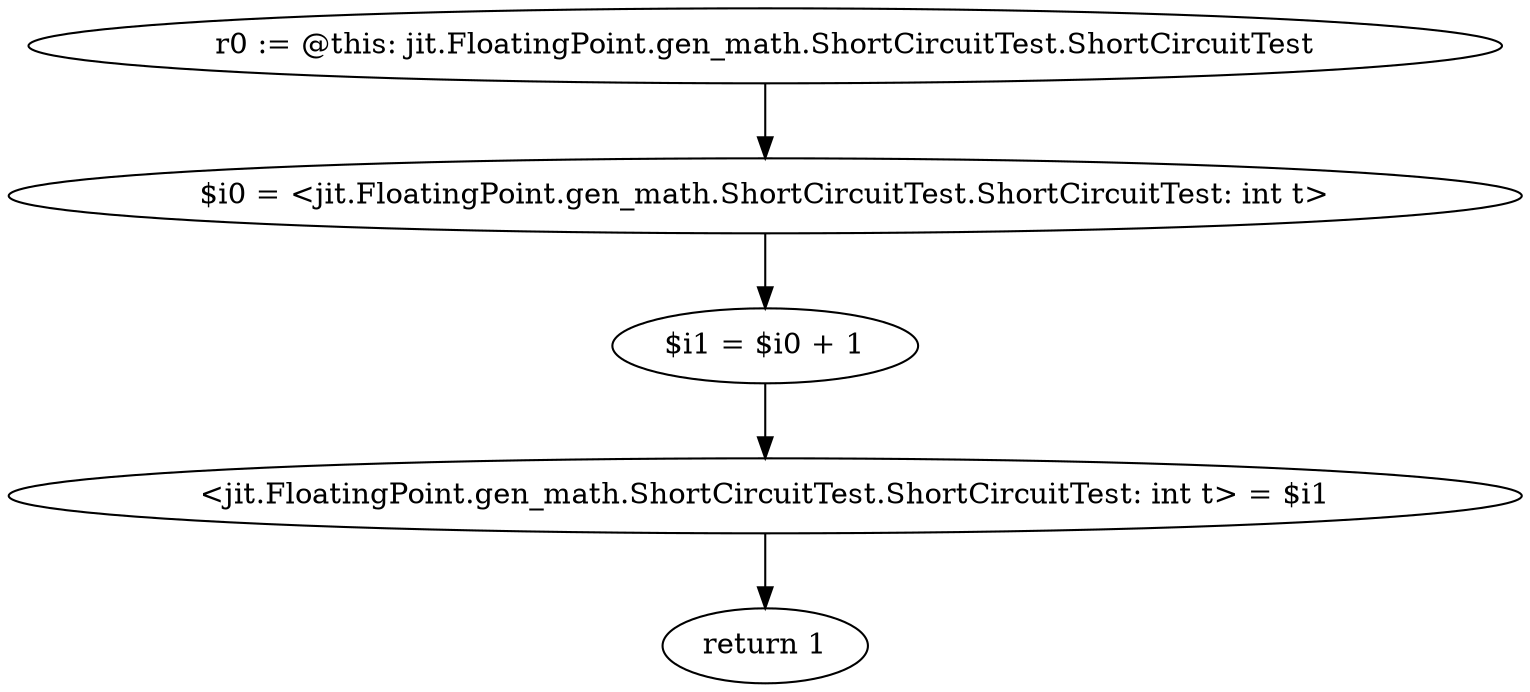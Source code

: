 digraph "unitGraph" {
    "r0 := @this: jit.FloatingPoint.gen_math.ShortCircuitTest.ShortCircuitTest"
    "$i0 = <jit.FloatingPoint.gen_math.ShortCircuitTest.ShortCircuitTest: int t>"
    "$i1 = $i0 + 1"
    "<jit.FloatingPoint.gen_math.ShortCircuitTest.ShortCircuitTest: int t> = $i1"
    "return 1"
    "r0 := @this: jit.FloatingPoint.gen_math.ShortCircuitTest.ShortCircuitTest"->"$i0 = <jit.FloatingPoint.gen_math.ShortCircuitTest.ShortCircuitTest: int t>";
    "$i0 = <jit.FloatingPoint.gen_math.ShortCircuitTest.ShortCircuitTest: int t>"->"$i1 = $i0 + 1";
    "$i1 = $i0 + 1"->"<jit.FloatingPoint.gen_math.ShortCircuitTest.ShortCircuitTest: int t> = $i1";
    "<jit.FloatingPoint.gen_math.ShortCircuitTest.ShortCircuitTest: int t> = $i1"->"return 1";
}
